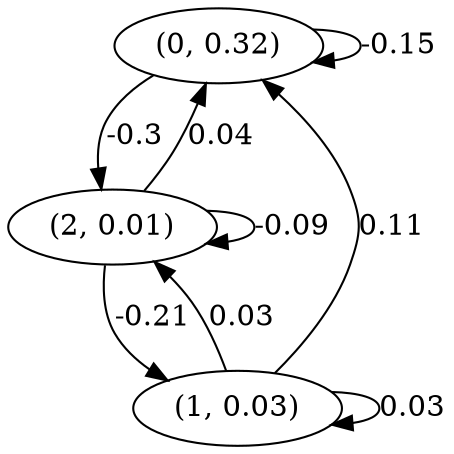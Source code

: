digraph {
    0 [ label = "(0, 0.32)" ]
    1 [ label = "(1, 0.03)" ]
    2 [ label = "(2, 0.01)" ]
    0 -> 0 [ label = "-0.15" ]
    1 -> 1 [ label = "0.03" ]
    2 -> 2 [ label = "-0.09" ]
    1 -> 0 [ label = "0.11" ]
    2 -> 0 [ label = "0.04" ]
    2 -> 1 [ label = "-0.21" ]
    0 -> 2 [ label = "-0.3" ]
    1 -> 2 [ label = "0.03" ]
}

